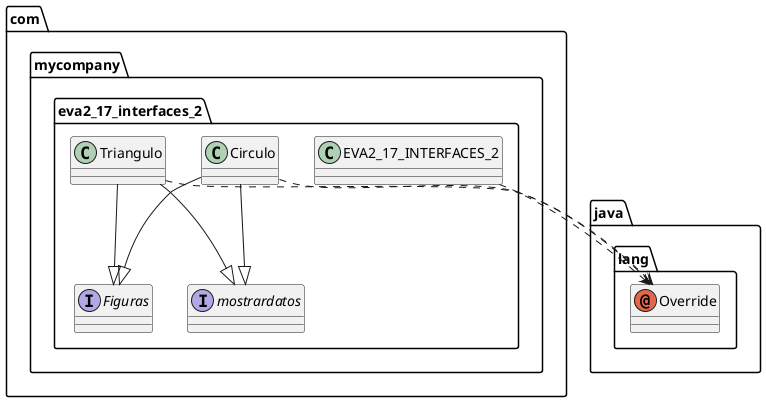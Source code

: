 @startuml
annotation java.lang.Override
class com.mycompany.eva2_17_interfaces_2.Circulo
class com.mycompany.eva2_17_interfaces_2.EVA2_17_INTERFACES_2
class com.mycompany.eva2_17_interfaces_2.Triangulo
interface com.mycompany.eva2_17_interfaces_2.Figuras
interface com.mycompany.eva2_17_interfaces_2.mostrardatos
com.mycompany.eva2_17_interfaces_2.Circulo ..> java.lang.Override
com.mycompany.eva2_17_interfaces_2.Circulo --|> com.mycompany.eva2_17_interfaces_2.Figuras
com.mycompany.eva2_17_interfaces_2.Circulo --|> com.mycompany.eva2_17_interfaces_2.mostrardatos
com.mycompany.eva2_17_interfaces_2.EVA2_17_INTERFACES_2 ..> java.lang.Override
com.mycompany.eva2_17_interfaces_2.Triangulo ..> java.lang.Override
com.mycompany.eva2_17_interfaces_2.Triangulo --|> com.mycompany.eva2_17_interfaces_2.Figuras
com.mycompany.eva2_17_interfaces_2.Triangulo --|> com.mycompany.eva2_17_interfaces_2.mostrardatos
@enduml